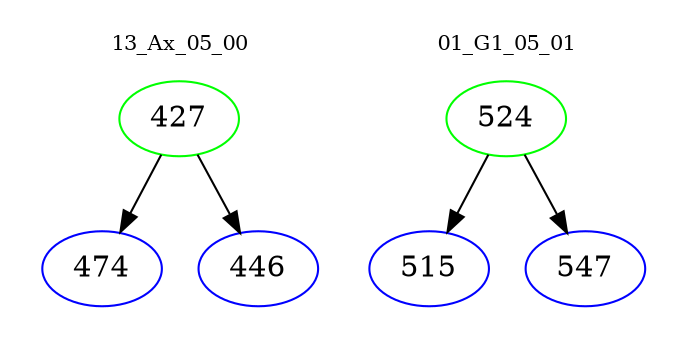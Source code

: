 digraph{
subgraph cluster_0 {
color = white
label = "13_Ax_05_00";
fontsize=10;
T0_427 [label="427", color="green"]
T0_427 -> T0_474 [color="black"]
T0_474 [label="474", color="blue"]
T0_427 -> T0_446 [color="black"]
T0_446 [label="446", color="blue"]
}
subgraph cluster_1 {
color = white
label = "01_G1_05_01";
fontsize=10;
T1_524 [label="524", color="green"]
T1_524 -> T1_515 [color="black"]
T1_515 [label="515", color="blue"]
T1_524 -> T1_547 [color="black"]
T1_547 [label="547", color="blue"]
}
}
